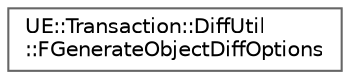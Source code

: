 digraph "Graphical Class Hierarchy"
{
 // INTERACTIVE_SVG=YES
 // LATEX_PDF_SIZE
  bgcolor="transparent";
  edge [fontname=Helvetica,fontsize=10,labelfontname=Helvetica,labelfontsize=10];
  node [fontname=Helvetica,fontsize=10,shape=box,height=0.2,width=0.4];
  rankdir="LR";
  Node0 [id="Node000000",label="UE::Transaction::DiffUtil\l::FGenerateObjectDiffOptions",height=0.2,width=0.4,color="grey40", fillcolor="white", style="filled",URL="$d9/d97/structUE_1_1Transaction_1_1DiffUtil_1_1FGenerateObjectDiffOptions.html",tooltip=" "];
}
